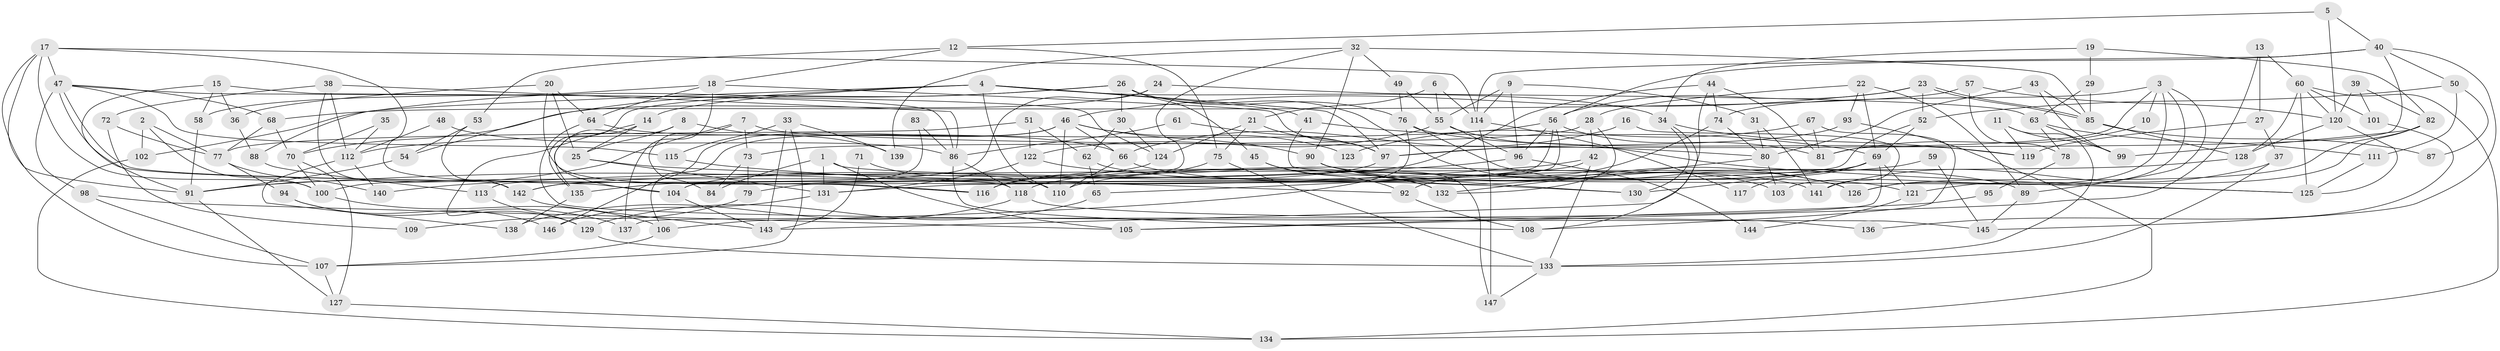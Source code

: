 // Generated by graph-tools (version 1.1) at 2025/36/03/09/25 02:36:10]
// undirected, 147 vertices, 294 edges
graph export_dot {
graph [start="1"]
  node [color=gray90,style=filled];
  1;
  2;
  3;
  4;
  5;
  6;
  7;
  8;
  9;
  10;
  11;
  12;
  13;
  14;
  15;
  16;
  17;
  18;
  19;
  20;
  21;
  22;
  23;
  24;
  25;
  26;
  27;
  28;
  29;
  30;
  31;
  32;
  33;
  34;
  35;
  36;
  37;
  38;
  39;
  40;
  41;
  42;
  43;
  44;
  45;
  46;
  47;
  48;
  49;
  50;
  51;
  52;
  53;
  54;
  55;
  56;
  57;
  58;
  59;
  60;
  61;
  62;
  63;
  64;
  65;
  66;
  67;
  68;
  69;
  70;
  71;
  72;
  73;
  74;
  75;
  76;
  77;
  78;
  79;
  80;
  81;
  82;
  83;
  84;
  85;
  86;
  87;
  88;
  89;
  90;
  91;
  92;
  93;
  94;
  95;
  96;
  97;
  98;
  99;
  100;
  101;
  102;
  103;
  104;
  105;
  106;
  107;
  108;
  109;
  110;
  111;
  112;
  113;
  114;
  115;
  116;
  117;
  118;
  119;
  120;
  121;
  122;
  123;
  124;
  125;
  126;
  127;
  128;
  129;
  130;
  131;
  132;
  133;
  134;
  135;
  136;
  137;
  138;
  139;
  140;
  141;
  142;
  143;
  144;
  145;
  146;
  147;
  1 -- 125;
  1 -- 131;
  1 -- 84;
  1 -- 105;
  2 -- 77;
  2 -- 100;
  2 -- 102;
  3 -- 74;
  3 -- 97;
  3 -- 10;
  3 -- 89;
  3 -- 103;
  3 -- 126;
  4 -- 34;
  4 -- 41;
  4 -- 14;
  4 -- 88;
  4 -- 97;
  4 -- 110;
  4 -- 135;
  5 -- 40;
  5 -- 12;
  5 -- 120;
  6 -- 114;
  6 -- 55;
  6 -- 21;
  7 -- 91;
  7 -- 80;
  7 -- 73;
  7 -- 84;
  8 -- 135;
  8 -- 139;
  8 -- 25;
  9 -- 96;
  9 -- 114;
  9 -- 31;
  9 -- 55;
  10 -- 81;
  11 -- 99;
  11 -- 133;
  11 -- 119;
  12 -- 18;
  12 -- 75;
  12 -- 53;
  13 -- 105;
  13 -- 27;
  13 -- 60;
  14 -- 104;
  14 -- 25;
  14 -- 129;
  15 -- 91;
  15 -- 58;
  15 -- 36;
  15 -- 86;
  16 -- 141;
  16 -- 66;
  17 -- 47;
  17 -- 114;
  17 -- 91;
  17 -- 100;
  17 -- 104;
  17 -- 107;
  18 -- 64;
  18 -- 97;
  18 -- 58;
  18 -- 137;
  19 -- 29;
  19 -- 82;
  19 -- 34;
  20 -- 64;
  20 -- 25;
  20 -- 36;
  20 -- 118;
  21 -- 97;
  21 -- 75;
  21 -- 124;
  22 -- 69;
  22 -- 93;
  22 -- 28;
  22 -- 89;
  23 -- 85;
  23 -- 85;
  23 -- 52;
  23 -- 46;
  23 -- 56;
  24 -- 142;
  24 -- 70;
  24 -- 63;
  25 -- 92;
  25 -- 131;
  26 -- 76;
  26 -- 102;
  26 -- 30;
  26 -- 45;
  26 -- 54;
  26 -- 103;
  27 -- 37;
  27 -- 119;
  28 -- 73;
  28 -- 42;
  28 -- 132;
  29 -- 63;
  29 -- 85;
  30 -- 124;
  30 -- 62;
  31 -- 80;
  31 -- 141;
  32 -- 49;
  32 -- 90;
  32 -- 85;
  32 -- 104;
  32 -- 139;
  33 -- 143;
  33 -- 107;
  33 -- 115;
  33 -- 139;
  34 -- 108;
  34 -- 119;
  34 -- 130;
  35 -- 112;
  35 -- 70;
  36 -- 88;
  37 -- 133;
  37 -- 141;
  38 -- 112;
  38 -- 142;
  38 -- 72;
  38 -- 86;
  39 -- 120;
  39 -- 82;
  39 -- 101;
  40 -- 81;
  40 -- 56;
  40 -- 50;
  40 -- 114;
  40 -- 145;
  41 -- 69;
  41 -- 130;
  42 -- 91;
  42 -- 65;
  42 -- 133;
  43 -- 85;
  43 -- 80;
  43 -- 99;
  44 -- 100;
  44 -- 74;
  44 -- 81;
  44 -- 143;
  45 -- 132;
  45 -- 92;
  46 -- 110;
  46 -- 66;
  46 -- 90;
  46 -- 106;
  46 -- 123;
  46 -- 146;
  47 -- 115;
  47 -- 116;
  47 -- 116;
  47 -- 68;
  47 -- 98;
  47 -- 124;
  48 -- 112;
  48 -- 86;
  49 -- 76;
  49 -- 55;
  50 -- 52;
  50 -- 87;
  50 -- 111;
  51 -- 77;
  51 -- 62;
  51 -- 122;
  52 -- 69;
  52 -- 131;
  53 -- 142;
  53 -- 54;
  54 -- 91;
  55 -- 125;
  55 -- 96;
  55 -- 122;
  56 -- 116;
  56 -- 79;
  56 -- 81;
  56 -- 96;
  56 -- 112;
  57 -- 120;
  57 -- 68;
  57 -- 78;
  58 -- 91;
  59 -- 110;
  59 -- 145;
  60 -- 128;
  60 -- 101;
  60 -- 120;
  60 -- 125;
  60 -- 134;
  61 -- 97;
  61 -- 86;
  62 -- 65;
  62 -- 141;
  63 -- 111;
  63 -- 78;
  63 -- 99;
  64 -- 66;
  64 -- 145;
  65 -- 129;
  66 -- 89;
  66 -- 110;
  67 -- 108;
  67 -- 81;
  67 -- 123;
  68 -- 77;
  68 -- 70;
  69 -- 118;
  69 -- 121;
  69 -- 116;
  69 -- 117;
  69 -- 130;
  69 -- 137;
  70 -- 127;
  70 -- 100;
  71 -- 110;
  71 -- 143;
  72 -- 77;
  72 -- 109;
  73 -- 84;
  73 -- 79;
  74 -- 92;
  74 -- 80;
  75 -- 116;
  75 -- 133;
  76 -- 119;
  76 -- 106;
  76 -- 126;
  77 -- 140;
  77 -- 94;
  78 -- 95;
  79 -- 109;
  80 -- 103;
  80 -- 132;
  82 -- 99;
  82 -- 126;
  82 -- 121;
  83 -- 86;
  83 -- 113;
  85 -- 87;
  85 -- 128;
  86 -- 108;
  86 -- 118;
  88 -- 113;
  89 -- 145;
  90 -- 126;
  90 -- 121;
  90 -- 147;
  91 -- 127;
  92 -- 108;
  93 -- 134;
  93 -- 97;
  94 -- 146;
  94 -- 137;
  95 -- 105;
  96 -- 140;
  96 -- 144;
  97 -- 104;
  98 -- 107;
  98 -- 105;
  100 -- 106;
  101 -- 136;
  102 -- 134;
  104 -- 143;
  106 -- 107;
  107 -- 127;
  111 -- 125;
  112 -- 138;
  112 -- 140;
  113 -- 129;
  114 -- 147;
  114 -- 117;
  115 -- 130;
  118 -- 136;
  118 -- 138;
  120 -- 125;
  120 -- 128;
  121 -- 144;
  122 -- 131;
  122 -- 132;
  124 -- 135;
  127 -- 134;
  128 -- 142;
  129 -- 133;
  131 -- 146;
  133 -- 147;
  135 -- 138;
  142 -- 143;
}
